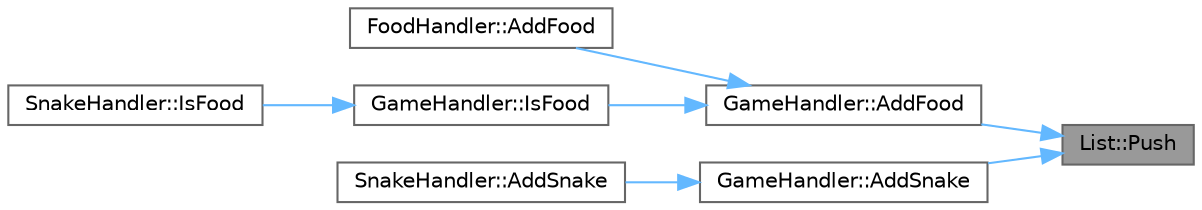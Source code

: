 digraph "List::Push"
{
 // LATEX_PDF_SIZE
  bgcolor="transparent";
  edge [fontname=Helvetica,fontsize=10,labelfontname=Helvetica,labelfontsize=10];
  node [fontname=Helvetica,fontsize=10,shape=box,height=0.2,width=0.4];
  rankdir="RL";
  Node1 [id="Node000001",label="List::Push",height=0.2,width=0.4,color="gray40", fillcolor="grey60", style="filled", fontcolor="black",tooltip=" "];
  Node1 -> Node2 [id="edge1_Node000001_Node000002",dir="back",color="steelblue1",style="solid",tooltip=" "];
  Node2 [id="Node000002",label="GameHandler::AddFood",height=0.2,width=0.4,color="grey40", fillcolor="white", style="filled",URL="$class_game_handler.html#aeb3f272d99af4862d056efa8e386acfc",tooltip="Добавление еды на поле."];
  Node2 -> Node3 [id="edge2_Node000002_Node000003",dir="back",color="steelblue1",style="solid",tooltip=" "];
  Node3 [id="Node000003",label="FoodHandler::AddFood",height=0.2,width=0.4,color="grey40", fillcolor="white", style="filled",URL="$class_food_handler.html#ab836bbdcab564067091cb0233dd22751",tooltip="Добавление еды на поле."];
  Node2 -> Node4 [id="edge3_Node000002_Node000004",dir="back",color="steelblue1",style="solid",tooltip=" "];
  Node4 [id="Node000004",label="GameHandler::IsFood",height=0.2,width=0.4,color="grey40", fillcolor="white", style="filled",URL="$class_game_handler.html#a15a7c5a0ad0846d234958fa147dfc8dd",tooltip="Проверка на столкновение змеи с едой."];
  Node4 -> Node5 [id="edge4_Node000004_Node000005",dir="back",color="steelblue1",style="solid",tooltip=" "];
  Node5 [id="Node000005",label="SnakeHandler::IsFood",height=0.2,width=0.4,color="grey40", fillcolor="white", style="filled",URL="$class_snake_handler.html#a59199ce5eaf4c2fdc21873168dc50bd5",tooltip="Проверка на столкновение змеи с едой."];
  Node1 -> Node6 [id="edge5_Node000001_Node000006",dir="back",color="steelblue1",style="solid",tooltip=" "];
  Node6 [id="Node000006",label="GameHandler::AddSnake",height=0.2,width=0.4,color="grey40", fillcolor="white", style="filled",URL="$class_game_handler.html#a8a07fd1cf3cb7835687a6a78acb29189",tooltip="Добавление змеи в список змей."];
  Node6 -> Node7 [id="edge6_Node000006_Node000007",dir="back",color="steelblue1",style="solid",tooltip=" "];
  Node7 [id="Node000007",label="SnakeHandler::AddSnake",height=0.2,width=0.4,color="grey40", fillcolor="white", style="filled",URL="$class_snake_handler.html#a76810c919dcb7655e577041b339da772",tooltip="Добавление змеи в список змей."];
}
